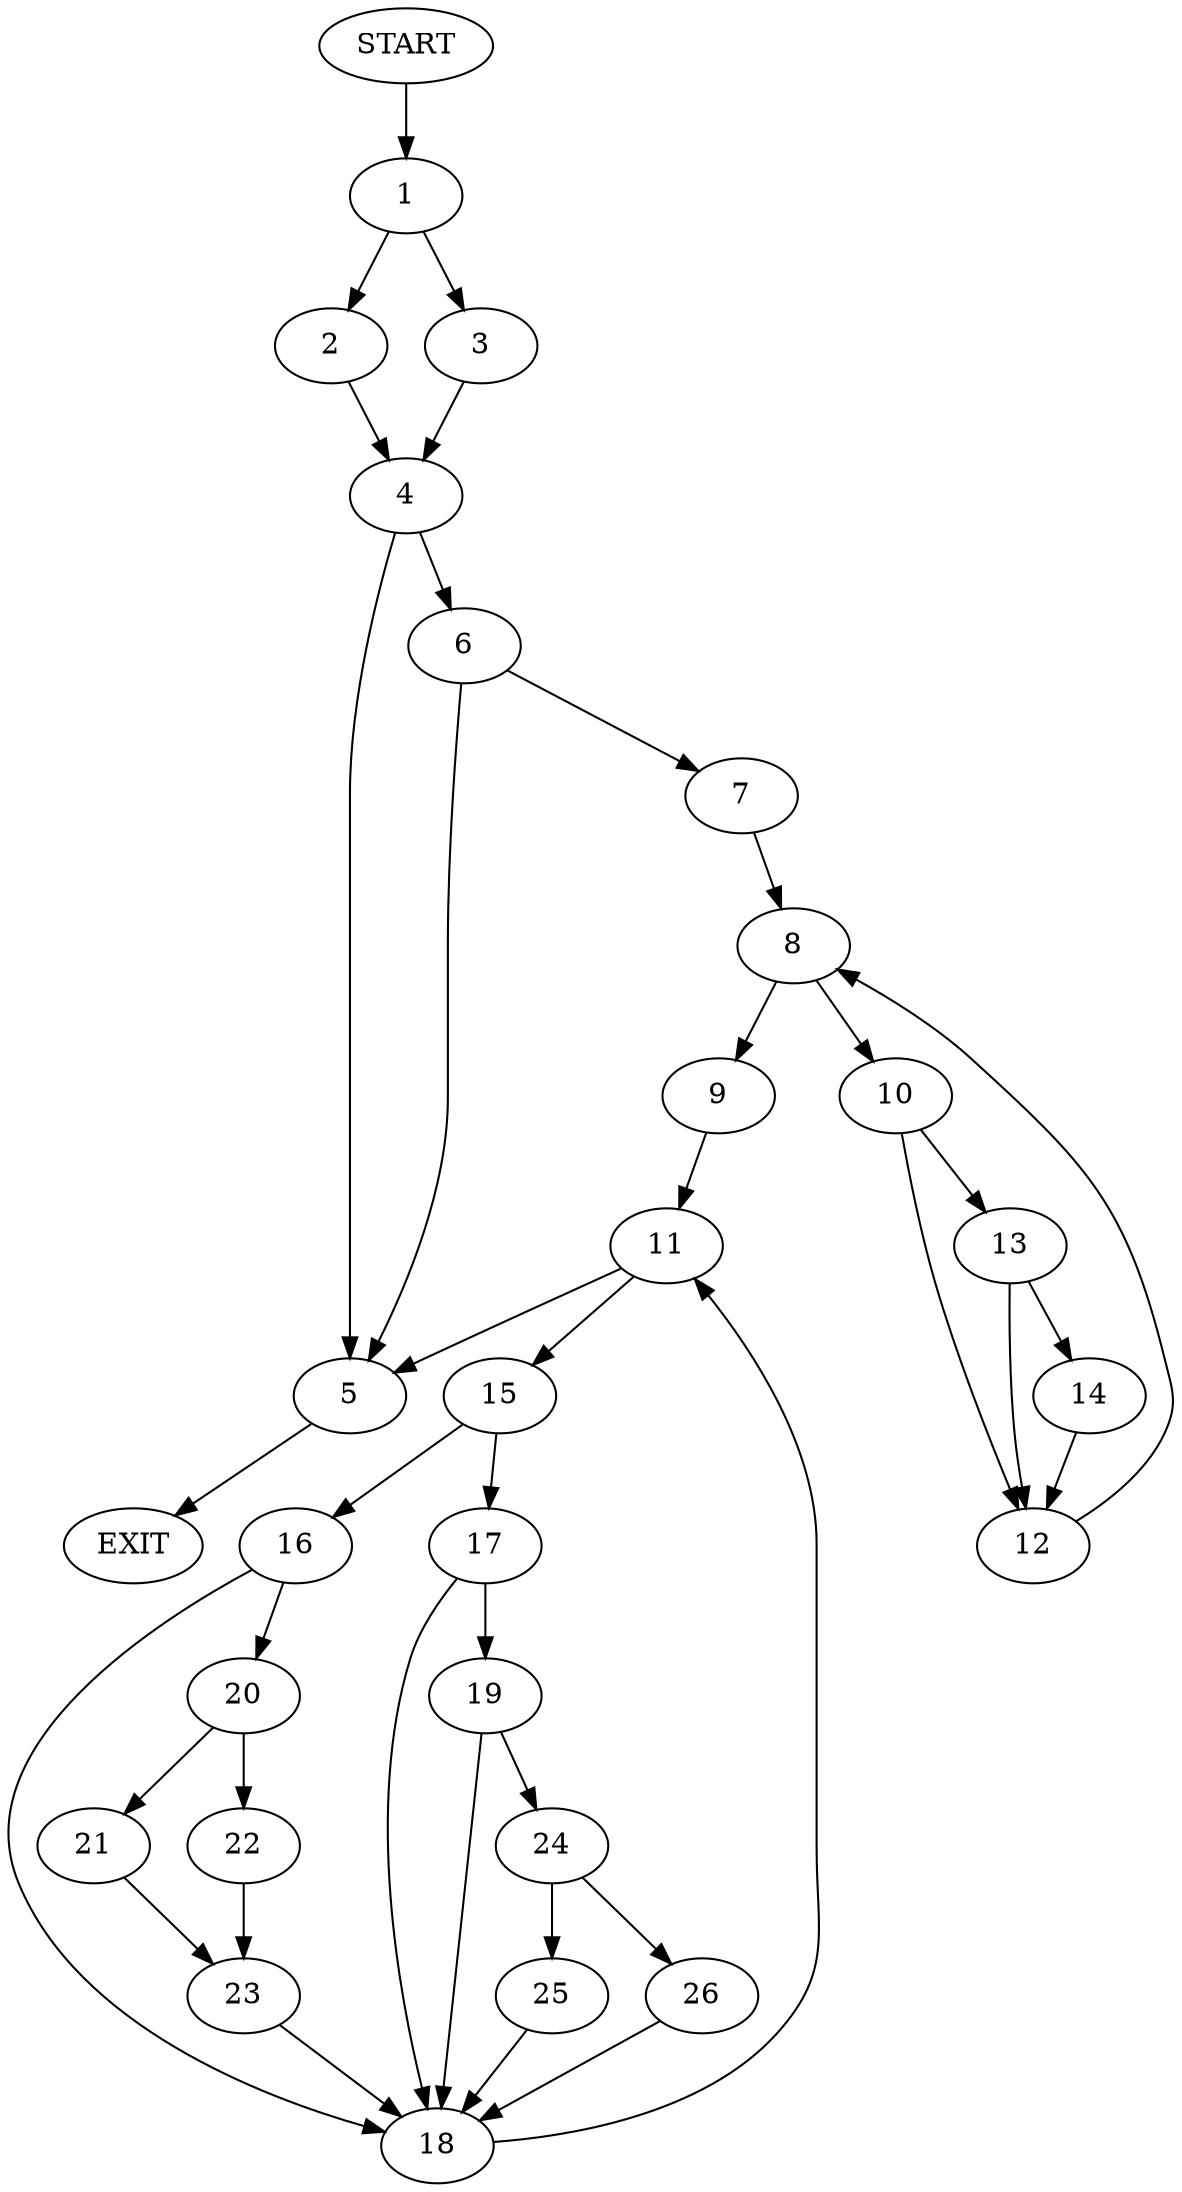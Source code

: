digraph {
0 [label="START"]
27 [label="EXIT"]
0 -> 1
1 -> 2
1 -> 3
2 -> 4
3 -> 4
4 -> 5
4 -> 6
6 -> 5
6 -> 7
5 -> 27
7 -> 8
8 -> 9
8 -> 10
9 -> 11
10 -> 12
10 -> 13
12 -> 8
13 -> 14
13 -> 12
14 -> 12
11 -> 5
11 -> 15
15 -> 16
15 -> 17
17 -> 18
17 -> 19
16 -> 20
16 -> 18
18 -> 11
20 -> 21
20 -> 22
22 -> 23
21 -> 23
23 -> 18
19 -> 18
19 -> 24
24 -> 25
24 -> 26
25 -> 18
26 -> 18
}
